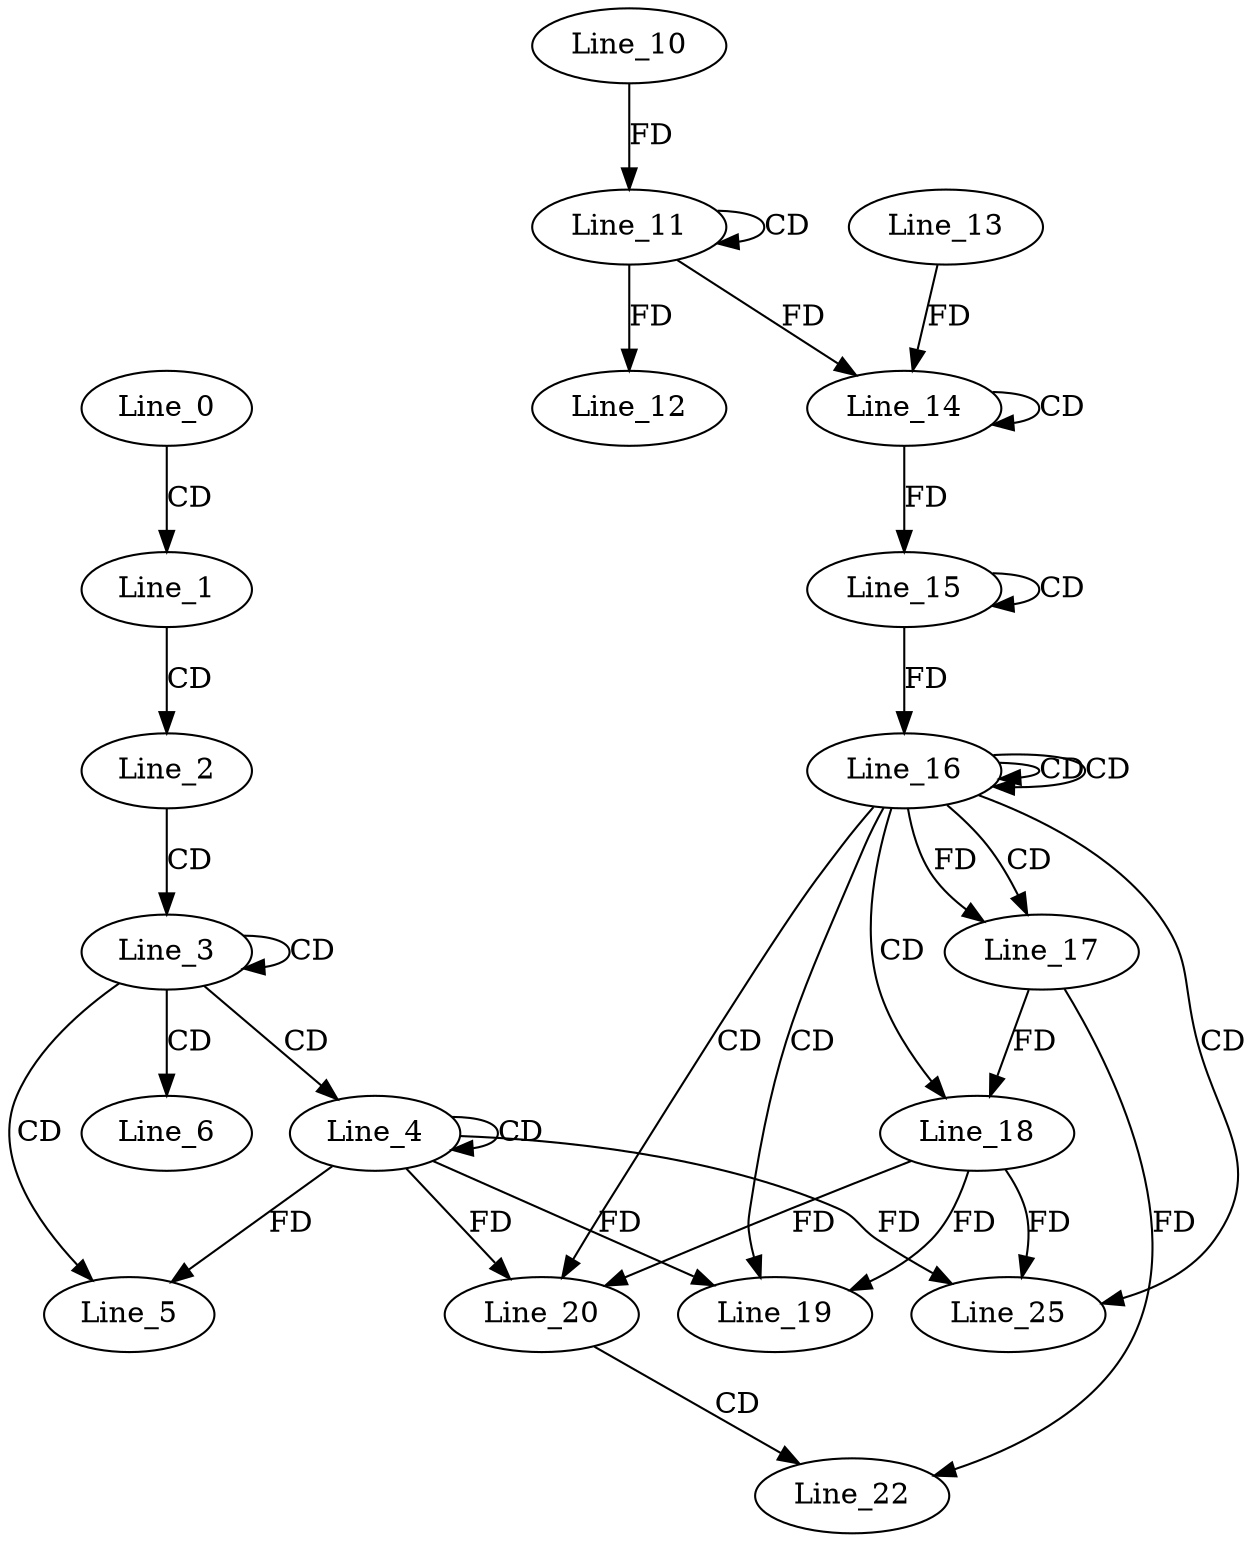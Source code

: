 digraph G {
  Line_0;
  Line_1;
  Line_2;
  Line_3;
  Line_4;
  Line_4;
  Line_5;
  Line_6;
  Line_11;
  Line_11;
  Line_10;
  Line_12;
  Line_14;
  Line_14;
  Line_13;
  Line_14;
  Line_15;
  Line_15;
  Line_16;
  Line_16;
  Line_16;
  Line_16;
  Line_17;
  Line_17;
  Line_18;
  Line_18;
  Line_19;
  Line_20;
  Line_20;
  Line_22;
  Line_22;
  Line_25;
  Line_0 -> Line_1 [ label="CD" ];
  Line_1 -> Line_2 [ label="CD" ];
  Line_2 -> Line_3 [ label="CD" ];
  Line_3 -> Line_3 [ label="CD" ];
  Line_3 -> Line_4 [ label="CD" ];
  Line_4 -> Line_4 [ label="CD" ];
  Line_3 -> Line_5 [ label="CD" ];
  Line_4 -> Line_5 [ label="FD" ];
  Line_3 -> Line_6 [ label="CD" ];
  Line_11 -> Line_11 [ label="CD" ];
  Line_10 -> Line_11 [ label="FD" ];
  Line_11 -> Line_12 [ label="FD" ];
  Line_14 -> Line_14 [ label="CD" ];
  Line_13 -> Line_14 [ label="FD" ];
  Line_11 -> Line_14 [ label="FD" ];
  Line_15 -> Line_15 [ label="CD" ];
  Line_14 -> Line_15 [ label="FD" ];
  Line_16 -> Line_16 [ label="CD" ];
  Line_16 -> Line_16 [ label="CD" ];
  Line_15 -> Line_16 [ label="FD" ];
  Line_16 -> Line_17 [ label="CD" ];
  Line_16 -> Line_17 [ label="FD" ];
  Line_16 -> Line_18 [ label="CD" ];
  Line_17 -> Line_18 [ label="FD" ];
  Line_16 -> Line_19 [ label="CD" ];
  Line_18 -> Line_19 [ label="FD" ];
  Line_4 -> Line_19 [ label="FD" ];
  Line_16 -> Line_20 [ label="CD" ];
  Line_18 -> Line_20 [ label="FD" ];
  Line_4 -> Line_20 [ label="FD" ];
  Line_20 -> Line_22 [ label="CD" ];
  Line_17 -> Line_22 [ label="FD" ];
  Line_16 -> Line_25 [ label="CD" ];
  Line_18 -> Line_25 [ label="FD" ];
  Line_4 -> Line_25 [ label="FD" ];
}

